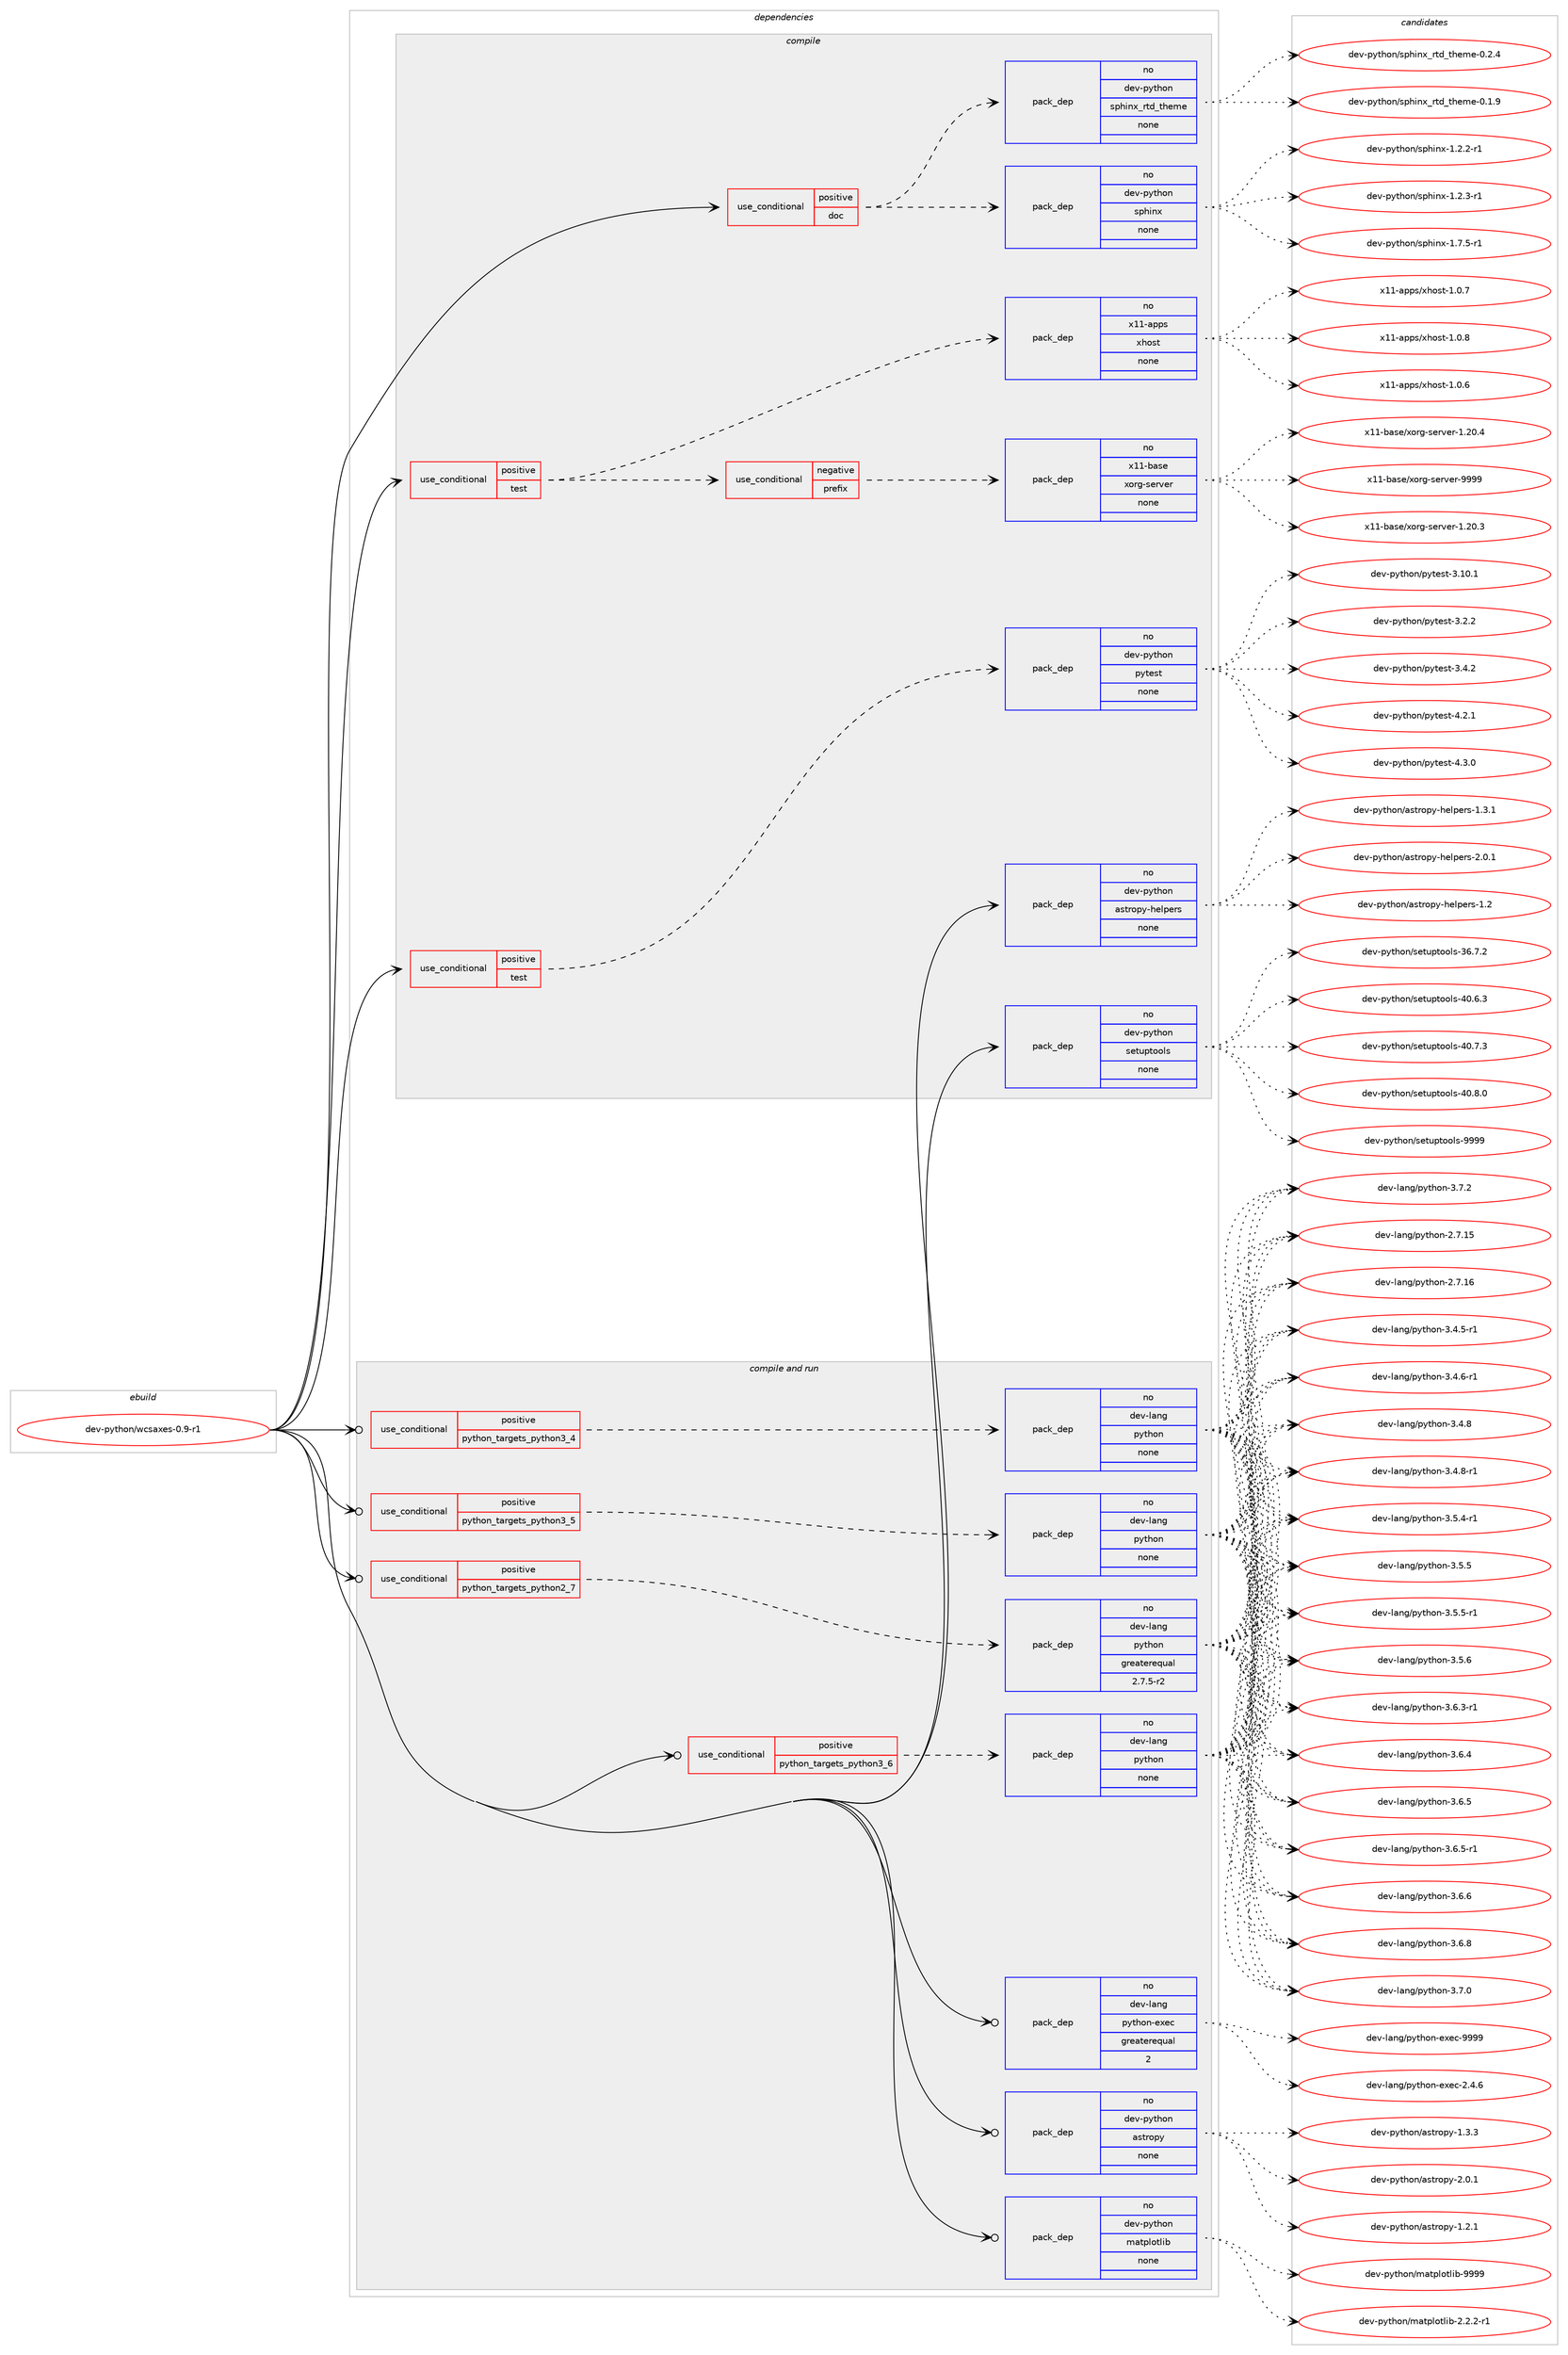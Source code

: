 digraph prolog {

# *************
# Graph options
# *************

newrank=true;
concentrate=true;
compound=true;
graph [rankdir=LR,fontname=Helvetica,fontsize=10,ranksep=1.5];#, ranksep=2.5, nodesep=0.2];
edge  [arrowhead=vee];
node  [fontname=Helvetica,fontsize=10];

# **********
# The ebuild
# **********

subgraph cluster_leftcol {
color=gray;
rank=same;
label=<<i>ebuild</i>>;
id [label="dev-python/wcsaxes-0.9-r1", color=red, width=4, href="../dev-python/wcsaxes-0.9-r1.svg"];
}

# ****************
# The dependencies
# ****************

subgraph cluster_midcol {
color=gray;
label=<<i>dependencies</i>>;
subgraph cluster_compile {
fillcolor="#eeeeee";
style=filled;
label=<<i>compile</i>>;
subgraph cond386625 {
dependency1447410 [label=<<TABLE BORDER="0" CELLBORDER="1" CELLSPACING="0" CELLPADDING="4"><TR><TD ROWSPAN="3" CELLPADDING="10">use_conditional</TD></TR><TR><TD>positive</TD></TR><TR><TD>doc</TD></TR></TABLE>>, shape=none, color=red];
subgraph pack1037415 {
dependency1447411 [label=<<TABLE BORDER="0" CELLBORDER="1" CELLSPACING="0" CELLPADDING="4" WIDTH="220"><TR><TD ROWSPAN="6" CELLPADDING="30">pack_dep</TD></TR><TR><TD WIDTH="110">no</TD></TR><TR><TD>dev-python</TD></TR><TR><TD>sphinx</TD></TR><TR><TD>none</TD></TR><TR><TD></TD></TR></TABLE>>, shape=none, color=blue];
}
dependency1447410:e -> dependency1447411:w [weight=20,style="dashed",arrowhead="vee"];
subgraph pack1037416 {
dependency1447412 [label=<<TABLE BORDER="0" CELLBORDER="1" CELLSPACING="0" CELLPADDING="4" WIDTH="220"><TR><TD ROWSPAN="6" CELLPADDING="30">pack_dep</TD></TR><TR><TD WIDTH="110">no</TD></TR><TR><TD>dev-python</TD></TR><TR><TD>sphinx_rtd_theme</TD></TR><TR><TD>none</TD></TR><TR><TD></TD></TR></TABLE>>, shape=none, color=blue];
}
dependency1447410:e -> dependency1447412:w [weight=20,style="dashed",arrowhead="vee"];
}
id:e -> dependency1447410:w [weight=20,style="solid",arrowhead="vee"];
subgraph cond386626 {
dependency1447413 [label=<<TABLE BORDER="0" CELLBORDER="1" CELLSPACING="0" CELLPADDING="4"><TR><TD ROWSPAN="3" CELLPADDING="10">use_conditional</TD></TR><TR><TD>positive</TD></TR><TR><TD>test</TD></TR></TABLE>>, shape=none, color=red];
subgraph cond386627 {
dependency1447414 [label=<<TABLE BORDER="0" CELLBORDER="1" CELLSPACING="0" CELLPADDING="4"><TR><TD ROWSPAN="3" CELLPADDING="10">use_conditional</TD></TR><TR><TD>negative</TD></TR><TR><TD>prefix</TD></TR></TABLE>>, shape=none, color=red];
subgraph pack1037417 {
dependency1447415 [label=<<TABLE BORDER="0" CELLBORDER="1" CELLSPACING="0" CELLPADDING="4" WIDTH="220"><TR><TD ROWSPAN="6" CELLPADDING="30">pack_dep</TD></TR><TR><TD WIDTH="110">no</TD></TR><TR><TD>x11-base</TD></TR><TR><TD>xorg-server</TD></TR><TR><TD>none</TD></TR><TR><TD></TD></TR></TABLE>>, shape=none, color=blue];
}
dependency1447414:e -> dependency1447415:w [weight=20,style="dashed",arrowhead="vee"];
}
dependency1447413:e -> dependency1447414:w [weight=20,style="dashed",arrowhead="vee"];
subgraph pack1037418 {
dependency1447416 [label=<<TABLE BORDER="0" CELLBORDER="1" CELLSPACING="0" CELLPADDING="4" WIDTH="220"><TR><TD ROWSPAN="6" CELLPADDING="30">pack_dep</TD></TR><TR><TD WIDTH="110">no</TD></TR><TR><TD>x11-apps</TD></TR><TR><TD>xhost</TD></TR><TR><TD>none</TD></TR><TR><TD></TD></TR></TABLE>>, shape=none, color=blue];
}
dependency1447413:e -> dependency1447416:w [weight=20,style="dashed",arrowhead="vee"];
}
id:e -> dependency1447413:w [weight=20,style="solid",arrowhead="vee"];
subgraph cond386628 {
dependency1447417 [label=<<TABLE BORDER="0" CELLBORDER="1" CELLSPACING="0" CELLPADDING="4"><TR><TD ROWSPAN="3" CELLPADDING="10">use_conditional</TD></TR><TR><TD>positive</TD></TR><TR><TD>test</TD></TR></TABLE>>, shape=none, color=red];
subgraph pack1037419 {
dependency1447418 [label=<<TABLE BORDER="0" CELLBORDER="1" CELLSPACING="0" CELLPADDING="4" WIDTH="220"><TR><TD ROWSPAN="6" CELLPADDING="30">pack_dep</TD></TR><TR><TD WIDTH="110">no</TD></TR><TR><TD>dev-python</TD></TR><TR><TD>pytest</TD></TR><TR><TD>none</TD></TR><TR><TD></TD></TR></TABLE>>, shape=none, color=blue];
}
dependency1447417:e -> dependency1447418:w [weight=20,style="dashed",arrowhead="vee"];
}
id:e -> dependency1447417:w [weight=20,style="solid",arrowhead="vee"];
subgraph pack1037420 {
dependency1447419 [label=<<TABLE BORDER="0" CELLBORDER="1" CELLSPACING="0" CELLPADDING="4" WIDTH="220"><TR><TD ROWSPAN="6" CELLPADDING="30">pack_dep</TD></TR><TR><TD WIDTH="110">no</TD></TR><TR><TD>dev-python</TD></TR><TR><TD>astropy-helpers</TD></TR><TR><TD>none</TD></TR><TR><TD></TD></TR></TABLE>>, shape=none, color=blue];
}
id:e -> dependency1447419:w [weight=20,style="solid",arrowhead="vee"];
subgraph pack1037421 {
dependency1447420 [label=<<TABLE BORDER="0" CELLBORDER="1" CELLSPACING="0" CELLPADDING="4" WIDTH="220"><TR><TD ROWSPAN="6" CELLPADDING="30">pack_dep</TD></TR><TR><TD WIDTH="110">no</TD></TR><TR><TD>dev-python</TD></TR><TR><TD>setuptools</TD></TR><TR><TD>none</TD></TR><TR><TD></TD></TR></TABLE>>, shape=none, color=blue];
}
id:e -> dependency1447420:w [weight=20,style="solid",arrowhead="vee"];
}
subgraph cluster_compileandrun {
fillcolor="#eeeeee";
style=filled;
label=<<i>compile and run</i>>;
subgraph cond386629 {
dependency1447421 [label=<<TABLE BORDER="0" CELLBORDER="1" CELLSPACING="0" CELLPADDING="4"><TR><TD ROWSPAN="3" CELLPADDING="10">use_conditional</TD></TR><TR><TD>positive</TD></TR><TR><TD>python_targets_python2_7</TD></TR></TABLE>>, shape=none, color=red];
subgraph pack1037422 {
dependency1447422 [label=<<TABLE BORDER="0" CELLBORDER="1" CELLSPACING="0" CELLPADDING="4" WIDTH="220"><TR><TD ROWSPAN="6" CELLPADDING="30">pack_dep</TD></TR><TR><TD WIDTH="110">no</TD></TR><TR><TD>dev-lang</TD></TR><TR><TD>python</TD></TR><TR><TD>greaterequal</TD></TR><TR><TD>2.7.5-r2</TD></TR></TABLE>>, shape=none, color=blue];
}
dependency1447421:e -> dependency1447422:w [weight=20,style="dashed",arrowhead="vee"];
}
id:e -> dependency1447421:w [weight=20,style="solid",arrowhead="odotvee"];
subgraph cond386630 {
dependency1447423 [label=<<TABLE BORDER="0" CELLBORDER="1" CELLSPACING="0" CELLPADDING="4"><TR><TD ROWSPAN="3" CELLPADDING="10">use_conditional</TD></TR><TR><TD>positive</TD></TR><TR><TD>python_targets_python3_4</TD></TR></TABLE>>, shape=none, color=red];
subgraph pack1037423 {
dependency1447424 [label=<<TABLE BORDER="0" CELLBORDER="1" CELLSPACING="0" CELLPADDING="4" WIDTH="220"><TR><TD ROWSPAN="6" CELLPADDING="30">pack_dep</TD></TR><TR><TD WIDTH="110">no</TD></TR><TR><TD>dev-lang</TD></TR><TR><TD>python</TD></TR><TR><TD>none</TD></TR><TR><TD></TD></TR></TABLE>>, shape=none, color=blue];
}
dependency1447423:e -> dependency1447424:w [weight=20,style="dashed",arrowhead="vee"];
}
id:e -> dependency1447423:w [weight=20,style="solid",arrowhead="odotvee"];
subgraph cond386631 {
dependency1447425 [label=<<TABLE BORDER="0" CELLBORDER="1" CELLSPACING="0" CELLPADDING="4"><TR><TD ROWSPAN="3" CELLPADDING="10">use_conditional</TD></TR><TR><TD>positive</TD></TR><TR><TD>python_targets_python3_5</TD></TR></TABLE>>, shape=none, color=red];
subgraph pack1037424 {
dependency1447426 [label=<<TABLE BORDER="0" CELLBORDER="1" CELLSPACING="0" CELLPADDING="4" WIDTH="220"><TR><TD ROWSPAN="6" CELLPADDING="30">pack_dep</TD></TR><TR><TD WIDTH="110">no</TD></TR><TR><TD>dev-lang</TD></TR><TR><TD>python</TD></TR><TR><TD>none</TD></TR><TR><TD></TD></TR></TABLE>>, shape=none, color=blue];
}
dependency1447425:e -> dependency1447426:w [weight=20,style="dashed",arrowhead="vee"];
}
id:e -> dependency1447425:w [weight=20,style="solid",arrowhead="odotvee"];
subgraph cond386632 {
dependency1447427 [label=<<TABLE BORDER="0" CELLBORDER="1" CELLSPACING="0" CELLPADDING="4"><TR><TD ROWSPAN="3" CELLPADDING="10">use_conditional</TD></TR><TR><TD>positive</TD></TR><TR><TD>python_targets_python3_6</TD></TR></TABLE>>, shape=none, color=red];
subgraph pack1037425 {
dependency1447428 [label=<<TABLE BORDER="0" CELLBORDER="1" CELLSPACING="0" CELLPADDING="4" WIDTH="220"><TR><TD ROWSPAN="6" CELLPADDING="30">pack_dep</TD></TR><TR><TD WIDTH="110">no</TD></TR><TR><TD>dev-lang</TD></TR><TR><TD>python</TD></TR><TR><TD>none</TD></TR><TR><TD></TD></TR></TABLE>>, shape=none, color=blue];
}
dependency1447427:e -> dependency1447428:w [weight=20,style="dashed",arrowhead="vee"];
}
id:e -> dependency1447427:w [weight=20,style="solid",arrowhead="odotvee"];
subgraph pack1037426 {
dependency1447429 [label=<<TABLE BORDER="0" CELLBORDER="1" CELLSPACING="0" CELLPADDING="4" WIDTH="220"><TR><TD ROWSPAN="6" CELLPADDING="30">pack_dep</TD></TR><TR><TD WIDTH="110">no</TD></TR><TR><TD>dev-lang</TD></TR><TR><TD>python-exec</TD></TR><TR><TD>greaterequal</TD></TR><TR><TD>2</TD></TR></TABLE>>, shape=none, color=blue];
}
id:e -> dependency1447429:w [weight=20,style="solid",arrowhead="odotvee"];
subgraph pack1037427 {
dependency1447430 [label=<<TABLE BORDER="0" CELLBORDER="1" CELLSPACING="0" CELLPADDING="4" WIDTH="220"><TR><TD ROWSPAN="6" CELLPADDING="30">pack_dep</TD></TR><TR><TD WIDTH="110">no</TD></TR><TR><TD>dev-python</TD></TR><TR><TD>astropy</TD></TR><TR><TD>none</TD></TR><TR><TD></TD></TR></TABLE>>, shape=none, color=blue];
}
id:e -> dependency1447430:w [weight=20,style="solid",arrowhead="odotvee"];
subgraph pack1037428 {
dependency1447431 [label=<<TABLE BORDER="0" CELLBORDER="1" CELLSPACING="0" CELLPADDING="4" WIDTH="220"><TR><TD ROWSPAN="6" CELLPADDING="30">pack_dep</TD></TR><TR><TD WIDTH="110">no</TD></TR><TR><TD>dev-python</TD></TR><TR><TD>matplotlib</TD></TR><TR><TD>none</TD></TR><TR><TD></TD></TR></TABLE>>, shape=none, color=blue];
}
id:e -> dependency1447431:w [weight=20,style="solid",arrowhead="odotvee"];
}
subgraph cluster_run {
fillcolor="#eeeeee";
style=filled;
label=<<i>run</i>>;
}
}

# **************
# The candidates
# **************

subgraph cluster_choices {
rank=same;
color=gray;
label=<<i>candidates</i>>;

subgraph choice1037415 {
color=black;
nodesep=1;
choice10010111845112121116104111110471151121041051101204549465046504511449 [label="dev-python/sphinx-1.2.2-r1", color=red, width=4,href="../dev-python/sphinx-1.2.2-r1.svg"];
choice10010111845112121116104111110471151121041051101204549465046514511449 [label="dev-python/sphinx-1.2.3-r1", color=red, width=4,href="../dev-python/sphinx-1.2.3-r1.svg"];
choice10010111845112121116104111110471151121041051101204549465546534511449 [label="dev-python/sphinx-1.7.5-r1", color=red, width=4,href="../dev-python/sphinx-1.7.5-r1.svg"];
dependency1447411:e -> choice10010111845112121116104111110471151121041051101204549465046504511449:w [style=dotted,weight="100"];
dependency1447411:e -> choice10010111845112121116104111110471151121041051101204549465046514511449:w [style=dotted,weight="100"];
dependency1447411:e -> choice10010111845112121116104111110471151121041051101204549465546534511449:w [style=dotted,weight="100"];
}
subgraph choice1037416 {
color=black;
nodesep=1;
choice10010111845112121116104111110471151121041051101209511411610095116104101109101454846494657 [label="dev-python/sphinx_rtd_theme-0.1.9", color=red, width=4,href="../dev-python/sphinx_rtd_theme-0.1.9.svg"];
choice10010111845112121116104111110471151121041051101209511411610095116104101109101454846504652 [label="dev-python/sphinx_rtd_theme-0.2.4", color=red, width=4,href="../dev-python/sphinx_rtd_theme-0.2.4.svg"];
dependency1447412:e -> choice10010111845112121116104111110471151121041051101209511411610095116104101109101454846494657:w [style=dotted,weight="100"];
dependency1447412:e -> choice10010111845112121116104111110471151121041051101209511411610095116104101109101454846504652:w [style=dotted,weight="100"];
}
subgraph choice1037417 {
color=black;
nodesep=1;
choice1204949459897115101471201111141034511510111411810111445494650484651 [label="x11-base/xorg-server-1.20.3", color=red, width=4,href="../x11-base/xorg-server-1.20.3.svg"];
choice1204949459897115101471201111141034511510111411810111445494650484652 [label="x11-base/xorg-server-1.20.4", color=red, width=4,href="../x11-base/xorg-server-1.20.4.svg"];
choice120494945989711510147120111114103451151011141181011144557575757 [label="x11-base/xorg-server-9999", color=red, width=4,href="../x11-base/xorg-server-9999.svg"];
dependency1447415:e -> choice1204949459897115101471201111141034511510111411810111445494650484651:w [style=dotted,weight="100"];
dependency1447415:e -> choice1204949459897115101471201111141034511510111411810111445494650484652:w [style=dotted,weight="100"];
dependency1447415:e -> choice120494945989711510147120111114103451151011141181011144557575757:w [style=dotted,weight="100"];
}
subgraph choice1037418 {
color=black;
nodesep=1;
choice1204949459711211211547120104111115116454946484654 [label="x11-apps/xhost-1.0.6", color=red, width=4,href="../x11-apps/xhost-1.0.6.svg"];
choice1204949459711211211547120104111115116454946484655 [label="x11-apps/xhost-1.0.7", color=red, width=4,href="../x11-apps/xhost-1.0.7.svg"];
choice1204949459711211211547120104111115116454946484656 [label="x11-apps/xhost-1.0.8", color=red, width=4,href="../x11-apps/xhost-1.0.8.svg"];
dependency1447416:e -> choice1204949459711211211547120104111115116454946484654:w [style=dotted,weight="100"];
dependency1447416:e -> choice1204949459711211211547120104111115116454946484655:w [style=dotted,weight="100"];
dependency1447416:e -> choice1204949459711211211547120104111115116454946484656:w [style=dotted,weight="100"];
}
subgraph choice1037419 {
color=black;
nodesep=1;
choice100101118451121211161041111104711212111610111511645514649484649 [label="dev-python/pytest-3.10.1", color=red, width=4,href="../dev-python/pytest-3.10.1.svg"];
choice1001011184511212111610411111047112121116101115116455146504650 [label="dev-python/pytest-3.2.2", color=red, width=4,href="../dev-python/pytest-3.2.2.svg"];
choice1001011184511212111610411111047112121116101115116455146524650 [label="dev-python/pytest-3.4.2", color=red, width=4,href="../dev-python/pytest-3.4.2.svg"];
choice1001011184511212111610411111047112121116101115116455246504649 [label="dev-python/pytest-4.2.1", color=red, width=4,href="../dev-python/pytest-4.2.1.svg"];
choice1001011184511212111610411111047112121116101115116455246514648 [label="dev-python/pytest-4.3.0", color=red, width=4,href="../dev-python/pytest-4.3.0.svg"];
dependency1447418:e -> choice100101118451121211161041111104711212111610111511645514649484649:w [style=dotted,weight="100"];
dependency1447418:e -> choice1001011184511212111610411111047112121116101115116455146504650:w [style=dotted,weight="100"];
dependency1447418:e -> choice1001011184511212111610411111047112121116101115116455146524650:w [style=dotted,weight="100"];
dependency1447418:e -> choice1001011184511212111610411111047112121116101115116455246504649:w [style=dotted,weight="100"];
dependency1447418:e -> choice1001011184511212111610411111047112121116101115116455246514648:w [style=dotted,weight="100"];
}
subgraph choice1037420 {
color=black;
nodesep=1;
choice1001011184511212111610411111047971151161141111121214510410110811210111411545494650 [label="dev-python/astropy-helpers-1.2", color=red, width=4,href="../dev-python/astropy-helpers-1.2.svg"];
choice10010111845112121116104111110479711511611411111212145104101108112101114115454946514649 [label="dev-python/astropy-helpers-1.3.1", color=red, width=4,href="../dev-python/astropy-helpers-1.3.1.svg"];
choice10010111845112121116104111110479711511611411111212145104101108112101114115455046484649 [label="dev-python/astropy-helpers-2.0.1", color=red, width=4,href="../dev-python/astropy-helpers-2.0.1.svg"];
dependency1447419:e -> choice1001011184511212111610411111047971151161141111121214510410110811210111411545494650:w [style=dotted,weight="100"];
dependency1447419:e -> choice10010111845112121116104111110479711511611411111212145104101108112101114115454946514649:w [style=dotted,weight="100"];
dependency1447419:e -> choice10010111845112121116104111110479711511611411111212145104101108112101114115455046484649:w [style=dotted,weight="100"];
}
subgraph choice1037421 {
color=black;
nodesep=1;
choice100101118451121211161041111104711510111611711211611111110811545515446554650 [label="dev-python/setuptools-36.7.2", color=red, width=4,href="../dev-python/setuptools-36.7.2.svg"];
choice100101118451121211161041111104711510111611711211611111110811545524846544651 [label="dev-python/setuptools-40.6.3", color=red, width=4,href="../dev-python/setuptools-40.6.3.svg"];
choice100101118451121211161041111104711510111611711211611111110811545524846554651 [label="dev-python/setuptools-40.7.3", color=red, width=4,href="../dev-python/setuptools-40.7.3.svg"];
choice100101118451121211161041111104711510111611711211611111110811545524846564648 [label="dev-python/setuptools-40.8.0", color=red, width=4,href="../dev-python/setuptools-40.8.0.svg"];
choice10010111845112121116104111110471151011161171121161111111081154557575757 [label="dev-python/setuptools-9999", color=red, width=4,href="../dev-python/setuptools-9999.svg"];
dependency1447420:e -> choice100101118451121211161041111104711510111611711211611111110811545515446554650:w [style=dotted,weight="100"];
dependency1447420:e -> choice100101118451121211161041111104711510111611711211611111110811545524846544651:w [style=dotted,weight="100"];
dependency1447420:e -> choice100101118451121211161041111104711510111611711211611111110811545524846554651:w [style=dotted,weight="100"];
dependency1447420:e -> choice100101118451121211161041111104711510111611711211611111110811545524846564648:w [style=dotted,weight="100"];
dependency1447420:e -> choice10010111845112121116104111110471151011161171121161111111081154557575757:w [style=dotted,weight="100"];
}
subgraph choice1037422 {
color=black;
nodesep=1;
choice10010111845108971101034711212111610411111045504655464953 [label="dev-lang/python-2.7.15", color=red, width=4,href="../dev-lang/python-2.7.15.svg"];
choice10010111845108971101034711212111610411111045504655464954 [label="dev-lang/python-2.7.16", color=red, width=4,href="../dev-lang/python-2.7.16.svg"];
choice1001011184510897110103471121211161041111104551465246534511449 [label="dev-lang/python-3.4.5-r1", color=red, width=4,href="../dev-lang/python-3.4.5-r1.svg"];
choice1001011184510897110103471121211161041111104551465246544511449 [label="dev-lang/python-3.4.6-r1", color=red, width=4,href="../dev-lang/python-3.4.6-r1.svg"];
choice100101118451089711010347112121116104111110455146524656 [label="dev-lang/python-3.4.8", color=red, width=4,href="../dev-lang/python-3.4.8.svg"];
choice1001011184510897110103471121211161041111104551465246564511449 [label="dev-lang/python-3.4.8-r1", color=red, width=4,href="../dev-lang/python-3.4.8-r1.svg"];
choice1001011184510897110103471121211161041111104551465346524511449 [label="dev-lang/python-3.5.4-r1", color=red, width=4,href="../dev-lang/python-3.5.4-r1.svg"];
choice100101118451089711010347112121116104111110455146534653 [label="dev-lang/python-3.5.5", color=red, width=4,href="../dev-lang/python-3.5.5.svg"];
choice1001011184510897110103471121211161041111104551465346534511449 [label="dev-lang/python-3.5.5-r1", color=red, width=4,href="../dev-lang/python-3.5.5-r1.svg"];
choice100101118451089711010347112121116104111110455146534654 [label="dev-lang/python-3.5.6", color=red, width=4,href="../dev-lang/python-3.5.6.svg"];
choice1001011184510897110103471121211161041111104551465446514511449 [label="dev-lang/python-3.6.3-r1", color=red, width=4,href="../dev-lang/python-3.6.3-r1.svg"];
choice100101118451089711010347112121116104111110455146544652 [label="dev-lang/python-3.6.4", color=red, width=4,href="../dev-lang/python-3.6.4.svg"];
choice100101118451089711010347112121116104111110455146544653 [label="dev-lang/python-3.6.5", color=red, width=4,href="../dev-lang/python-3.6.5.svg"];
choice1001011184510897110103471121211161041111104551465446534511449 [label="dev-lang/python-3.6.5-r1", color=red, width=4,href="../dev-lang/python-3.6.5-r1.svg"];
choice100101118451089711010347112121116104111110455146544654 [label="dev-lang/python-3.6.6", color=red, width=4,href="../dev-lang/python-3.6.6.svg"];
choice100101118451089711010347112121116104111110455146544656 [label="dev-lang/python-3.6.8", color=red, width=4,href="../dev-lang/python-3.6.8.svg"];
choice100101118451089711010347112121116104111110455146554648 [label="dev-lang/python-3.7.0", color=red, width=4,href="../dev-lang/python-3.7.0.svg"];
choice100101118451089711010347112121116104111110455146554650 [label="dev-lang/python-3.7.2", color=red, width=4,href="../dev-lang/python-3.7.2.svg"];
dependency1447422:e -> choice10010111845108971101034711212111610411111045504655464953:w [style=dotted,weight="100"];
dependency1447422:e -> choice10010111845108971101034711212111610411111045504655464954:w [style=dotted,weight="100"];
dependency1447422:e -> choice1001011184510897110103471121211161041111104551465246534511449:w [style=dotted,weight="100"];
dependency1447422:e -> choice1001011184510897110103471121211161041111104551465246544511449:w [style=dotted,weight="100"];
dependency1447422:e -> choice100101118451089711010347112121116104111110455146524656:w [style=dotted,weight="100"];
dependency1447422:e -> choice1001011184510897110103471121211161041111104551465246564511449:w [style=dotted,weight="100"];
dependency1447422:e -> choice1001011184510897110103471121211161041111104551465346524511449:w [style=dotted,weight="100"];
dependency1447422:e -> choice100101118451089711010347112121116104111110455146534653:w [style=dotted,weight="100"];
dependency1447422:e -> choice1001011184510897110103471121211161041111104551465346534511449:w [style=dotted,weight="100"];
dependency1447422:e -> choice100101118451089711010347112121116104111110455146534654:w [style=dotted,weight="100"];
dependency1447422:e -> choice1001011184510897110103471121211161041111104551465446514511449:w [style=dotted,weight="100"];
dependency1447422:e -> choice100101118451089711010347112121116104111110455146544652:w [style=dotted,weight="100"];
dependency1447422:e -> choice100101118451089711010347112121116104111110455146544653:w [style=dotted,weight="100"];
dependency1447422:e -> choice1001011184510897110103471121211161041111104551465446534511449:w [style=dotted,weight="100"];
dependency1447422:e -> choice100101118451089711010347112121116104111110455146544654:w [style=dotted,weight="100"];
dependency1447422:e -> choice100101118451089711010347112121116104111110455146544656:w [style=dotted,weight="100"];
dependency1447422:e -> choice100101118451089711010347112121116104111110455146554648:w [style=dotted,weight="100"];
dependency1447422:e -> choice100101118451089711010347112121116104111110455146554650:w [style=dotted,weight="100"];
}
subgraph choice1037423 {
color=black;
nodesep=1;
choice10010111845108971101034711212111610411111045504655464953 [label="dev-lang/python-2.7.15", color=red, width=4,href="../dev-lang/python-2.7.15.svg"];
choice10010111845108971101034711212111610411111045504655464954 [label="dev-lang/python-2.7.16", color=red, width=4,href="../dev-lang/python-2.7.16.svg"];
choice1001011184510897110103471121211161041111104551465246534511449 [label="dev-lang/python-3.4.5-r1", color=red, width=4,href="../dev-lang/python-3.4.5-r1.svg"];
choice1001011184510897110103471121211161041111104551465246544511449 [label="dev-lang/python-3.4.6-r1", color=red, width=4,href="../dev-lang/python-3.4.6-r1.svg"];
choice100101118451089711010347112121116104111110455146524656 [label="dev-lang/python-3.4.8", color=red, width=4,href="../dev-lang/python-3.4.8.svg"];
choice1001011184510897110103471121211161041111104551465246564511449 [label="dev-lang/python-3.4.8-r1", color=red, width=4,href="../dev-lang/python-3.4.8-r1.svg"];
choice1001011184510897110103471121211161041111104551465346524511449 [label="dev-lang/python-3.5.4-r1", color=red, width=4,href="../dev-lang/python-3.5.4-r1.svg"];
choice100101118451089711010347112121116104111110455146534653 [label="dev-lang/python-3.5.5", color=red, width=4,href="../dev-lang/python-3.5.5.svg"];
choice1001011184510897110103471121211161041111104551465346534511449 [label="dev-lang/python-3.5.5-r1", color=red, width=4,href="../dev-lang/python-3.5.5-r1.svg"];
choice100101118451089711010347112121116104111110455146534654 [label="dev-lang/python-3.5.6", color=red, width=4,href="../dev-lang/python-3.5.6.svg"];
choice1001011184510897110103471121211161041111104551465446514511449 [label="dev-lang/python-3.6.3-r1", color=red, width=4,href="../dev-lang/python-3.6.3-r1.svg"];
choice100101118451089711010347112121116104111110455146544652 [label="dev-lang/python-3.6.4", color=red, width=4,href="../dev-lang/python-3.6.4.svg"];
choice100101118451089711010347112121116104111110455146544653 [label="dev-lang/python-3.6.5", color=red, width=4,href="../dev-lang/python-3.6.5.svg"];
choice1001011184510897110103471121211161041111104551465446534511449 [label="dev-lang/python-3.6.5-r1", color=red, width=4,href="../dev-lang/python-3.6.5-r1.svg"];
choice100101118451089711010347112121116104111110455146544654 [label="dev-lang/python-3.6.6", color=red, width=4,href="../dev-lang/python-3.6.6.svg"];
choice100101118451089711010347112121116104111110455146544656 [label="dev-lang/python-3.6.8", color=red, width=4,href="../dev-lang/python-3.6.8.svg"];
choice100101118451089711010347112121116104111110455146554648 [label="dev-lang/python-3.7.0", color=red, width=4,href="../dev-lang/python-3.7.0.svg"];
choice100101118451089711010347112121116104111110455146554650 [label="dev-lang/python-3.7.2", color=red, width=4,href="../dev-lang/python-3.7.2.svg"];
dependency1447424:e -> choice10010111845108971101034711212111610411111045504655464953:w [style=dotted,weight="100"];
dependency1447424:e -> choice10010111845108971101034711212111610411111045504655464954:w [style=dotted,weight="100"];
dependency1447424:e -> choice1001011184510897110103471121211161041111104551465246534511449:w [style=dotted,weight="100"];
dependency1447424:e -> choice1001011184510897110103471121211161041111104551465246544511449:w [style=dotted,weight="100"];
dependency1447424:e -> choice100101118451089711010347112121116104111110455146524656:w [style=dotted,weight="100"];
dependency1447424:e -> choice1001011184510897110103471121211161041111104551465246564511449:w [style=dotted,weight="100"];
dependency1447424:e -> choice1001011184510897110103471121211161041111104551465346524511449:w [style=dotted,weight="100"];
dependency1447424:e -> choice100101118451089711010347112121116104111110455146534653:w [style=dotted,weight="100"];
dependency1447424:e -> choice1001011184510897110103471121211161041111104551465346534511449:w [style=dotted,weight="100"];
dependency1447424:e -> choice100101118451089711010347112121116104111110455146534654:w [style=dotted,weight="100"];
dependency1447424:e -> choice1001011184510897110103471121211161041111104551465446514511449:w [style=dotted,weight="100"];
dependency1447424:e -> choice100101118451089711010347112121116104111110455146544652:w [style=dotted,weight="100"];
dependency1447424:e -> choice100101118451089711010347112121116104111110455146544653:w [style=dotted,weight="100"];
dependency1447424:e -> choice1001011184510897110103471121211161041111104551465446534511449:w [style=dotted,weight="100"];
dependency1447424:e -> choice100101118451089711010347112121116104111110455146544654:w [style=dotted,weight="100"];
dependency1447424:e -> choice100101118451089711010347112121116104111110455146544656:w [style=dotted,weight="100"];
dependency1447424:e -> choice100101118451089711010347112121116104111110455146554648:w [style=dotted,weight="100"];
dependency1447424:e -> choice100101118451089711010347112121116104111110455146554650:w [style=dotted,weight="100"];
}
subgraph choice1037424 {
color=black;
nodesep=1;
choice10010111845108971101034711212111610411111045504655464953 [label="dev-lang/python-2.7.15", color=red, width=4,href="../dev-lang/python-2.7.15.svg"];
choice10010111845108971101034711212111610411111045504655464954 [label="dev-lang/python-2.7.16", color=red, width=4,href="../dev-lang/python-2.7.16.svg"];
choice1001011184510897110103471121211161041111104551465246534511449 [label="dev-lang/python-3.4.5-r1", color=red, width=4,href="../dev-lang/python-3.4.5-r1.svg"];
choice1001011184510897110103471121211161041111104551465246544511449 [label="dev-lang/python-3.4.6-r1", color=red, width=4,href="../dev-lang/python-3.4.6-r1.svg"];
choice100101118451089711010347112121116104111110455146524656 [label="dev-lang/python-3.4.8", color=red, width=4,href="../dev-lang/python-3.4.8.svg"];
choice1001011184510897110103471121211161041111104551465246564511449 [label="dev-lang/python-3.4.8-r1", color=red, width=4,href="../dev-lang/python-3.4.8-r1.svg"];
choice1001011184510897110103471121211161041111104551465346524511449 [label="dev-lang/python-3.5.4-r1", color=red, width=4,href="../dev-lang/python-3.5.4-r1.svg"];
choice100101118451089711010347112121116104111110455146534653 [label="dev-lang/python-3.5.5", color=red, width=4,href="../dev-lang/python-3.5.5.svg"];
choice1001011184510897110103471121211161041111104551465346534511449 [label="dev-lang/python-3.5.5-r1", color=red, width=4,href="../dev-lang/python-3.5.5-r1.svg"];
choice100101118451089711010347112121116104111110455146534654 [label="dev-lang/python-3.5.6", color=red, width=4,href="../dev-lang/python-3.5.6.svg"];
choice1001011184510897110103471121211161041111104551465446514511449 [label="dev-lang/python-3.6.3-r1", color=red, width=4,href="../dev-lang/python-3.6.3-r1.svg"];
choice100101118451089711010347112121116104111110455146544652 [label="dev-lang/python-3.6.4", color=red, width=4,href="../dev-lang/python-3.6.4.svg"];
choice100101118451089711010347112121116104111110455146544653 [label="dev-lang/python-3.6.5", color=red, width=4,href="../dev-lang/python-3.6.5.svg"];
choice1001011184510897110103471121211161041111104551465446534511449 [label="dev-lang/python-3.6.5-r1", color=red, width=4,href="../dev-lang/python-3.6.5-r1.svg"];
choice100101118451089711010347112121116104111110455146544654 [label="dev-lang/python-3.6.6", color=red, width=4,href="../dev-lang/python-3.6.6.svg"];
choice100101118451089711010347112121116104111110455146544656 [label="dev-lang/python-3.6.8", color=red, width=4,href="../dev-lang/python-3.6.8.svg"];
choice100101118451089711010347112121116104111110455146554648 [label="dev-lang/python-3.7.0", color=red, width=4,href="../dev-lang/python-3.7.0.svg"];
choice100101118451089711010347112121116104111110455146554650 [label="dev-lang/python-3.7.2", color=red, width=4,href="../dev-lang/python-3.7.2.svg"];
dependency1447426:e -> choice10010111845108971101034711212111610411111045504655464953:w [style=dotted,weight="100"];
dependency1447426:e -> choice10010111845108971101034711212111610411111045504655464954:w [style=dotted,weight="100"];
dependency1447426:e -> choice1001011184510897110103471121211161041111104551465246534511449:w [style=dotted,weight="100"];
dependency1447426:e -> choice1001011184510897110103471121211161041111104551465246544511449:w [style=dotted,weight="100"];
dependency1447426:e -> choice100101118451089711010347112121116104111110455146524656:w [style=dotted,weight="100"];
dependency1447426:e -> choice1001011184510897110103471121211161041111104551465246564511449:w [style=dotted,weight="100"];
dependency1447426:e -> choice1001011184510897110103471121211161041111104551465346524511449:w [style=dotted,weight="100"];
dependency1447426:e -> choice100101118451089711010347112121116104111110455146534653:w [style=dotted,weight="100"];
dependency1447426:e -> choice1001011184510897110103471121211161041111104551465346534511449:w [style=dotted,weight="100"];
dependency1447426:e -> choice100101118451089711010347112121116104111110455146534654:w [style=dotted,weight="100"];
dependency1447426:e -> choice1001011184510897110103471121211161041111104551465446514511449:w [style=dotted,weight="100"];
dependency1447426:e -> choice100101118451089711010347112121116104111110455146544652:w [style=dotted,weight="100"];
dependency1447426:e -> choice100101118451089711010347112121116104111110455146544653:w [style=dotted,weight="100"];
dependency1447426:e -> choice1001011184510897110103471121211161041111104551465446534511449:w [style=dotted,weight="100"];
dependency1447426:e -> choice100101118451089711010347112121116104111110455146544654:w [style=dotted,weight="100"];
dependency1447426:e -> choice100101118451089711010347112121116104111110455146544656:w [style=dotted,weight="100"];
dependency1447426:e -> choice100101118451089711010347112121116104111110455146554648:w [style=dotted,weight="100"];
dependency1447426:e -> choice100101118451089711010347112121116104111110455146554650:w [style=dotted,weight="100"];
}
subgraph choice1037425 {
color=black;
nodesep=1;
choice10010111845108971101034711212111610411111045504655464953 [label="dev-lang/python-2.7.15", color=red, width=4,href="../dev-lang/python-2.7.15.svg"];
choice10010111845108971101034711212111610411111045504655464954 [label="dev-lang/python-2.7.16", color=red, width=4,href="../dev-lang/python-2.7.16.svg"];
choice1001011184510897110103471121211161041111104551465246534511449 [label="dev-lang/python-3.4.5-r1", color=red, width=4,href="../dev-lang/python-3.4.5-r1.svg"];
choice1001011184510897110103471121211161041111104551465246544511449 [label="dev-lang/python-3.4.6-r1", color=red, width=4,href="../dev-lang/python-3.4.6-r1.svg"];
choice100101118451089711010347112121116104111110455146524656 [label="dev-lang/python-3.4.8", color=red, width=4,href="../dev-lang/python-3.4.8.svg"];
choice1001011184510897110103471121211161041111104551465246564511449 [label="dev-lang/python-3.4.8-r1", color=red, width=4,href="../dev-lang/python-3.4.8-r1.svg"];
choice1001011184510897110103471121211161041111104551465346524511449 [label="dev-lang/python-3.5.4-r1", color=red, width=4,href="../dev-lang/python-3.5.4-r1.svg"];
choice100101118451089711010347112121116104111110455146534653 [label="dev-lang/python-3.5.5", color=red, width=4,href="../dev-lang/python-3.5.5.svg"];
choice1001011184510897110103471121211161041111104551465346534511449 [label="dev-lang/python-3.5.5-r1", color=red, width=4,href="../dev-lang/python-3.5.5-r1.svg"];
choice100101118451089711010347112121116104111110455146534654 [label="dev-lang/python-3.5.6", color=red, width=4,href="../dev-lang/python-3.5.6.svg"];
choice1001011184510897110103471121211161041111104551465446514511449 [label="dev-lang/python-3.6.3-r1", color=red, width=4,href="../dev-lang/python-3.6.3-r1.svg"];
choice100101118451089711010347112121116104111110455146544652 [label="dev-lang/python-3.6.4", color=red, width=4,href="../dev-lang/python-3.6.4.svg"];
choice100101118451089711010347112121116104111110455146544653 [label="dev-lang/python-3.6.5", color=red, width=4,href="../dev-lang/python-3.6.5.svg"];
choice1001011184510897110103471121211161041111104551465446534511449 [label="dev-lang/python-3.6.5-r1", color=red, width=4,href="../dev-lang/python-3.6.5-r1.svg"];
choice100101118451089711010347112121116104111110455146544654 [label="dev-lang/python-3.6.6", color=red, width=4,href="../dev-lang/python-3.6.6.svg"];
choice100101118451089711010347112121116104111110455146544656 [label="dev-lang/python-3.6.8", color=red, width=4,href="../dev-lang/python-3.6.8.svg"];
choice100101118451089711010347112121116104111110455146554648 [label="dev-lang/python-3.7.0", color=red, width=4,href="../dev-lang/python-3.7.0.svg"];
choice100101118451089711010347112121116104111110455146554650 [label="dev-lang/python-3.7.2", color=red, width=4,href="../dev-lang/python-3.7.2.svg"];
dependency1447428:e -> choice10010111845108971101034711212111610411111045504655464953:w [style=dotted,weight="100"];
dependency1447428:e -> choice10010111845108971101034711212111610411111045504655464954:w [style=dotted,weight="100"];
dependency1447428:e -> choice1001011184510897110103471121211161041111104551465246534511449:w [style=dotted,weight="100"];
dependency1447428:e -> choice1001011184510897110103471121211161041111104551465246544511449:w [style=dotted,weight="100"];
dependency1447428:e -> choice100101118451089711010347112121116104111110455146524656:w [style=dotted,weight="100"];
dependency1447428:e -> choice1001011184510897110103471121211161041111104551465246564511449:w [style=dotted,weight="100"];
dependency1447428:e -> choice1001011184510897110103471121211161041111104551465346524511449:w [style=dotted,weight="100"];
dependency1447428:e -> choice100101118451089711010347112121116104111110455146534653:w [style=dotted,weight="100"];
dependency1447428:e -> choice1001011184510897110103471121211161041111104551465346534511449:w [style=dotted,weight="100"];
dependency1447428:e -> choice100101118451089711010347112121116104111110455146534654:w [style=dotted,weight="100"];
dependency1447428:e -> choice1001011184510897110103471121211161041111104551465446514511449:w [style=dotted,weight="100"];
dependency1447428:e -> choice100101118451089711010347112121116104111110455146544652:w [style=dotted,weight="100"];
dependency1447428:e -> choice100101118451089711010347112121116104111110455146544653:w [style=dotted,weight="100"];
dependency1447428:e -> choice1001011184510897110103471121211161041111104551465446534511449:w [style=dotted,weight="100"];
dependency1447428:e -> choice100101118451089711010347112121116104111110455146544654:w [style=dotted,weight="100"];
dependency1447428:e -> choice100101118451089711010347112121116104111110455146544656:w [style=dotted,weight="100"];
dependency1447428:e -> choice100101118451089711010347112121116104111110455146554648:w [style=dotted,weight="100"];
dependency1447428:e -> choice100101118451089711010347112121116104111110455146554650:w [style=dotted,weight="100"];
}
subgraph choice1037426 {
color=black;
nodesep=1;
choice1001011184510897110103471121211161041111104510112010199455046524654 [label="dev-lang/python-exec-2.4.6", color=red, width=4,href="../dev-lang/python-exec-2.4.6.svg"];
choice10010111845108971101034711212111610411111045101120101994557575757 [label="dev-lang/python-exec-9999", color=red, width=4,href="../dev-lang/python-exec-9999.svg"];
dependency1447429:e -> choice1001011184510897110103471121211161041111104510112010199455046524654:w [style=dotted,weight="100"];
dependency1447429:e -> choice10010111845108971101034711212111610411111045101120101994557575757:w [style=dotted,weight="100"];
}
subgraph choice1037427 {
color=black;
nodesep=1;
choice100101118451121211161041111104797115116114111112121454946504649 [label="dev-python/astropy-1.2.1", color=red, width=4,href="../dev-python/astropy-1.2.1.svg"];
choice100101118451121211161041111104797115116114111112121454946514651 [label="dev-python/astropy-1.3.3", color=red, width=4,href="../dev-python/astropy-1.3.3.svg"];
choice100101118451121211161041111104797115116114111112121455046484649 [label="dev-python/astropy-2.0.1", color=red, width=4,href="../dev-python/astropy-2.0.1.svg"];
dependency1447430:e -> choice100101118451121211161041111104797115116114111112121454946504649:w [style=dotted,weight="100"];
dependency1447430:e -> choice100101118451121211161041111104797115116114111112121454946514651:w [style=dotted,weight="100"];
dependency1447430:e -> choice100101118451121211161041111104797115116114111112121455046484649:w [style=dotted,weight="100"];
}
subgraph choice1037428 {
color=black;
nodesep=1;
choice100101118451121211161041111104710997116112108111116108105984550465046504511449 [label="dev-python/matplotlib-2.2.2-r1", color=red, width=4,href="../dev-python/matplotlib-2.2.2-r1.svg"];
choice100101118451121211161041111104710997116112108111116108105984557575757 [label="dev-python/matplotlib-9999", color=red, width=4,href="../dev-python/matplotlib-9999.svg"];
dependency1447431:e -> choice100101118451121211161041111104710997116112108111116108105984550465046504511449:w [style=dotted,weight="100"];
dependency1447431:e -> choice100101118451121211161041111104710997116112108111116108105984557575757:w [style=dotted,weight="100"];
}
}

}
